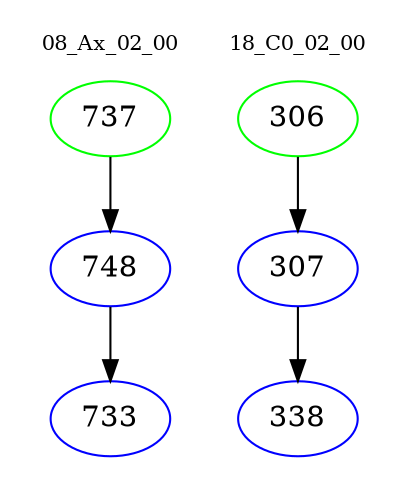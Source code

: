 digraph{
subgraph cluster_0 {
color = white
label = "08_Ax_02_00";
fontsize=10;
T0_737 [label="737", color="green"]
T0_737 -> T0_748 [color="black"]
T0_748 [label="748", color="blue"]
T0_748 -> T0_733 [color="black"]
T0_733 [label="733", color="blue"]
}
subgraph cluster_1 {
color = white
label = "18_C0_02_00";
fontsize=10;
T1_306 [label="306", color="green"]
T1_306 -> T1_307 [color="black"]
T1_307 [label="307", color="blue"]
T1_307 -> T1_338 [color="black"]
T1_338 [label="338", color="blue"]
}
}
